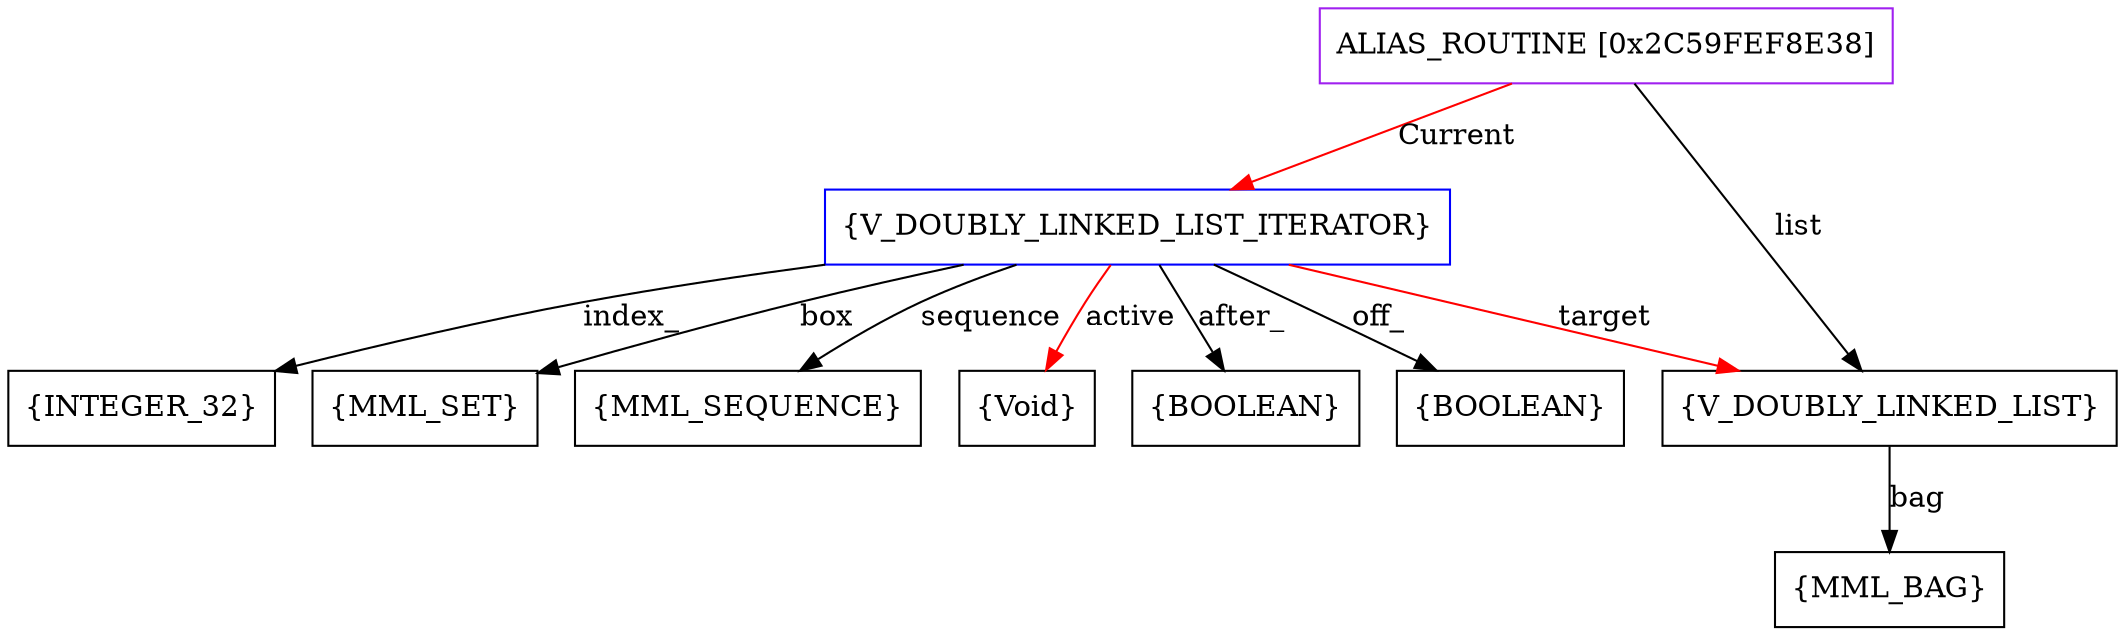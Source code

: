 digraph g {
	node [shape=box]
	b1[color=purple label=<ALIAS_ROUTINE [0x2C59FEF8E38]>]
	b2[color=blue label=<{V_DOUBLY_LINKED_LIST_ITERATOR}>]
	b3[label=<{BOOLEAN}>]
	b4[label=<{INTEGER_32}>]
	b5[label=<{MML_SET}>]
	b6[label=<{MML_SEQUENCE}>]
	b7[label=<{V_DOUBLY_LINKED_LIST}>]
	b8[label=<{MML_BAG}>]
	b9[label=<{Void}>]
	b10[label=<{BOOLEAN}>]
	b1->b2[color=red label=<Current>]
	b2->b3[label=<off_>]
	b2->b4[label=<index_>]
	b2->b5[label=<box>]
	b2->b6[label=<sequence>]
	b2->b7[color=red label=<target>]
	b7->b8[label=<bag>]
	b2->b9[color=red label=<active>]
	b2->b10[label=<after_>]
	b1->b7[label=<list>]
}

